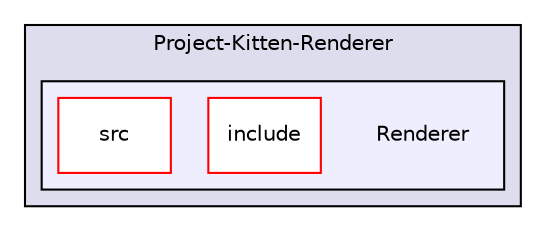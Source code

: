 digraph "C:/Users/Alexandru/Desktop/Git/Project-Kitten-Renderer/Renderer" {
  compound=true
  node [ fontsize="10", fontname="Helvetica"];
  edge [ labelfontsize="10", labelfontname="Helvetica"];
  subgraph clusterdir_39ed2b1ca89470c942da04f624c34258 {
    graph [ bgcolor="#ddddee", pencolor="black", label="Project-Kitten-Renderer" fontname="Helvetica", fontsize="10", URL="dir_39ed2b1ca89470c942da04f624c34258.html"]
  subgraph clusterdir_d326cf0099d2e9dc0ae636a95340eaad {
    graph [ bgcolor="#eeeeff", pencolor="black", label="" URL="dir_d326cf0099d2e9dc0ae636a95340eaad.html"];
    dir_d326cf0099d2e9dc0ae636a95340eaad [shape=plaintext label="Renderer"];
    dir_951ba19250c8f5491307a2b8a9640f35 [shape=box label="include" color="red" fillcolor="white" style="filled" URL="dir_951ba19250c8f5491307a2b8a9640f35.html"];
    dir_b7af573e44db28f91377c711e551e83e [shape=box label="src" color="red" fillcolor="white" style="filled" URL="dir_b7af573e44db28f91377c711e551e83e.html"];
  }
  }
}
